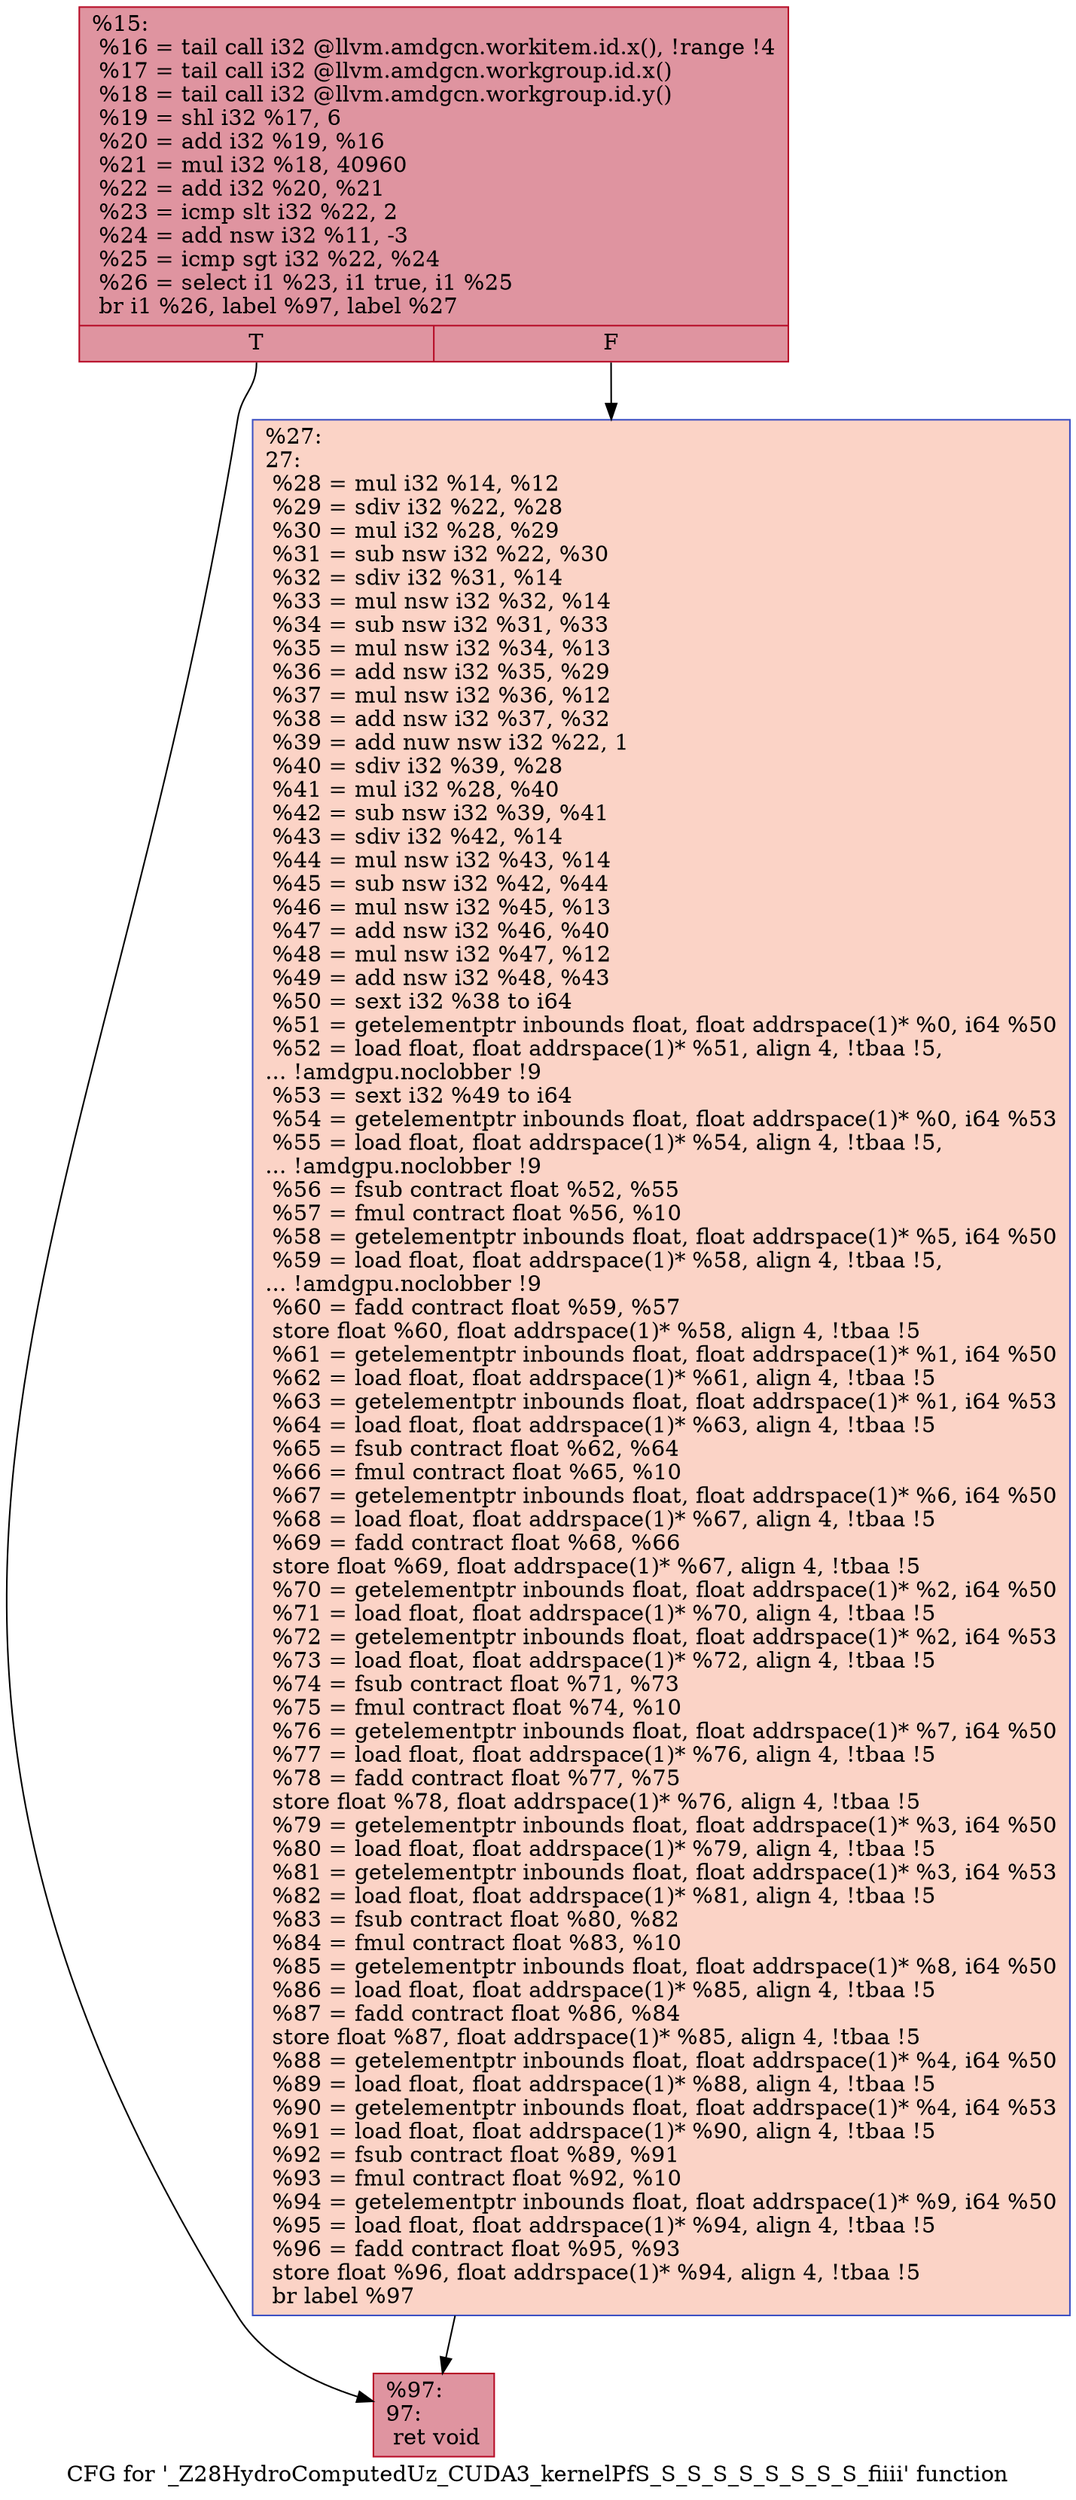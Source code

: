 digraph "CFG for '_Z28HydroComputedUz_CUDA3_kernelPfS_S_S_S_S_S_S_S_S_fiiii' function" {
	label="CFG for '_Z28HydroComputedUz_CUDA3_kernelPfS_S_S_S_S_S_S_S_S_fiiii' function";

	Node0x5006140 [shape=record,color="#b70d28ff", style=filled, fillcolor="#b70d2870",label="{%15:\l  %16 = tail call i32 @llvm.amdgcn.workitem.id.x(), !range !4\l  %17 = tail call i32 @llvm.amdgcn.workgroup.id.x()\l  %18 = tail call i32 @llvm.amdgcn.workgroup.id.y()\l  %19 = shl i32 %17, 6\l  %20 = add i32 %19, %16\l  %21 = mul i32 %18, 40960\l  %22 = add i32 %20, %21\l  %23 = icmp slt i32 %22, 2\l  %24 = add nsw i32 %11, -3\l  %25 = icmp sgt i32 %22, %24\l  %26 = select i1 %23, i1 true, i1 %25\l  br i1 %26, label %97, label %27\l|{<s0>T|<s1>F}}"];
	Node0x5006140:s0 -> Node0x5008dd0;
	Node0x5006140:s1 -> Node0x5008e60;
	Node0x5008e60 [shape=record,color="#3d50c3ff", style=filled, fillcolor="#f59c7d70",label="{%27:\l27:                                               \l  %28 = mul i32 %14, %12\l  %29 = sdiv i32 %22, %28\l  %30 = mul i32 %28, %29\l  %31 = sub nsw i32 %22, %30\l  %32 = sdiv i32 %31, %14\l  %33 = mul nsw i32 %32, %14\l  %34 = sub nsw i32 %31, %33\l  %35 = mul nsw i32 %34, %13\l  %36 = add nsw i32 %35, %29\l  %37 = mul nsw i32 %36, %12\l  %38 = add nsw i32 %37, %32\l  %39 = add nuw nsw i32 %22, 1\l  %40 = sdiv i32 %39, %28\l  %41 = mul i32 %28, %40\l  %42 = sub nsw i32 %39, %41\l  %43 = sdiv i32 %42, %14\l  %44 = mul nsw i32 %43, %14\l  %45 = sub nsw i32 %42, %44\l  %46 = mul nsw i32 %45, %13\l  %47 = add nsw i32 %46, %40\l  %48 = mul nsw i32 %47, %12\l  %49 = add nsw i32 %48, %43\l  %50 = sext i32 %38 to i64\l  %51 = getelementptr inbounds float, float addrspace(1)* %0, i64 %50\l  %52 = load float, float addrspace(1)* %51, align 4, !tbaa !5,\l... !amdgpu.noclobber !9\l  %53 = sext i32 %49 to i64\l  %54 = getelementptr inbounds float, float addrspace(1)* %0, i64 %53\l  %55 = load float, float addrspace(1)* %54, align 4, !tbaa !5,\l... !amdgpu.noclobber !9\l  %56 = fsub contract float %52, %55\l  %57 = fmul contract float %56, %10\l  %58 = getelementptr inbounds float, float addrspace(1)* %5, i64 %50\l  %59 = load float, float addrspace(1)* %58, align 4, !tbaa !5,\l... !amdgpu.noclobber !9\l  %60 = fadd contract float %59, %57\l  store float %60, float addrspace(1)* %58, align 4, !tbaa !5\l  %61 = getelementptr inbounds float, float addrspace(1)* %1, i64 %50\l  %62 = load float, float addrspace(1)* %61, align 4, !tbaa !5\l  %63 = getelementptr inbounds float, float addrspace(1)* %1, i64 %53\l  %64 = load float, float addrspace(1)* %63, align 4, !tbaa !5\l  %65 = fsub contract float %62, %64\l  %66 = fmul contract float %65, %10\l  %67 = getelementptr inbounds float, float addrspace(1)* %6, i64 %50\l  %68 = load float, float addrspace(1)* %67, align 4, !tbaa !5\l  %69 = fadd contract float %68, %66\l  store float %69, float addrspace(1)* %67, align 4, !tbaa !5\l  %70 = getelementptr inbounds float, float addrspace(1)* %2, i64 %50\l  %71 = load float, float addrspace(1)* %70, align 4, !tbaa !5\l  %72 = getelementptr inbounds float, float addrspace(1)* %2, i64 %53\l  %73 = load float, float addrspace(1)* %72, align 4, !tbaa !5\l  %74 = fsub contract float %71, %73\l  %75 = fmul contract float %74, %10\l  %76 = getelementptr inbounds float, float addrspace(1)* %7, i64 %50\l  %77 = load float, float addrspace(1)* %76, align 4, !tbaa !5\l  %78 = fadd contract float %77, %75\l  store float %78, float addrspace(1)* %76, align 4, !tbaa !5\l  %79 = getelementptr inbounds float, float addrspace(1)* %3, i64 %50\l  %80 = load float, float addrspace(1)* %79, align 4, !tbaa !5\l  %81 = getelementptr inbounds float, float addrspace(1)* %3, i64 %53\l  %82 = load float, float addrspace(1)* %81, align 4, !tbaa !5\l  %83 = fsub contract float %80, %82\l  %84 = fmul contract float %83, %10\l  %85 = getelementptr inbounds float, float addrspace(1)* %8, i64 %50\l  %86 = load float, float addrspace(1)* %85, align 4, !tbaa !5\l  %87 = fadd contract float %86, %84\l  store float %87, float addrspace(1)* %85, align 4, !tbaa !5\l  %88 = getelementptr inbounds float, float addrspace(1)* %4, i64 %50\l  %89 = load float, float addrspace(1)* %88, align 4, !tbaa !5\l  %90 = getelementptr inbounds float, float addrspace(1)* %4, i64 %53\l  %91 = load float, float addrspace(1)* %90, align 4, !tbaa !5\l  %92 = fsub contract float %89, %91\l  %93 = fmul contract float %92, %10\l  %94 = getelementptr inbounds float, float addrspace(1)* %9, i64 %50\l  %95 = load float, float addrspace(1)* %94, align 4, !tbaa !5\l  %96 = fadd contract float %95, %93\l  store float %96, float addrspace(1)* %94, align 4, !tbaa !5\l  br label %97\l}"];
	Node0x5008e60 -> Node0x5008dd0;
	Node0x5008dd0 [shape=record,color="#b70d28ff", style=filled, fillcolor="#b70d2870",label="{%97:\l97:                                               \l  ret void\l}"];
}

